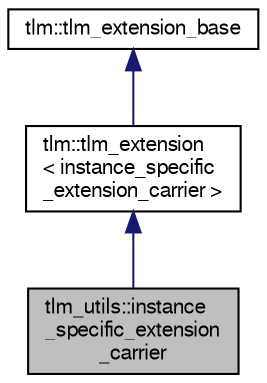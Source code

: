 digraph "tlm_utils::instance_specific_extension_carrier"
{
  edge [fontname="FreeSans",fontsize="10",labelfontname="FreeSans",labelfontsize="10"];
  node [fontname="FreeSans",fontsize="10",shape=record];
  Node3 [label="tlm_utils::instance\l_specific_extension\l_carrier",height=0.2,width=0.4,color="black", fillcolor="grey75", style="filled", fontcolor="black"];
  Node4 -> Node3 [dir="back",color="midnightblue",fontsize="10",style="solid",fontname="FreeSans"];
  Node4 [label="tlm::tlm_extension\l\< instance_specific\l_extension_carrier \>",height=0.2,width=0.4,color="black", fillcolor="white", style="filled",URL="$a02483.html"];
  Node5 -> Node4 [dir="back",color="midnightblue",fontsize="10",style="solid",fontname="FreeSans"];
  Node5 [label="tlm::tlm_extension_base",height=0.2,width=0.4,color="black", fillcolor="white", style="filled",URL="$a02479.html"];
}

